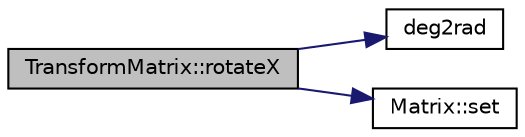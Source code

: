 digraph "TransformMatrix::rotateX"
{
  edge [fontname="Helvetica",fontsize="10",labelfontname="Helvetica",labelfontsize="10"];
  node [fontname="Helvetica",fontsize="10",shape=record];
  rankdir="LR";
  Node1 [label="TransformMatrix::rotateX",height=0.2,width=0.4,color="black", fillcolor="grey75", style="filled" fontcolor="black"];
  Node1 -> Node2 [color="midnightblue",fontsize="10",style="solid",fontname="Helvetica"];
  Node2 [label="deg2rad",height=0.2,width=0.4,color="black", fillcolor="white", style="filled",URL="$Math_8h.html#a021636ed21e2cb128cb67fa392983ac0"];
  Node1 -> Node3 [color="midnightblue",fontsize="10",style="solid",fontname="Helvetica"];
  Node3 [label="Matrix::set",height=0.2,width=0.4,color="black", fillcolor="white", style="filled",URL="$classMatrix.html#a820d3e49ffea766faf310729803e1df1"];
}
